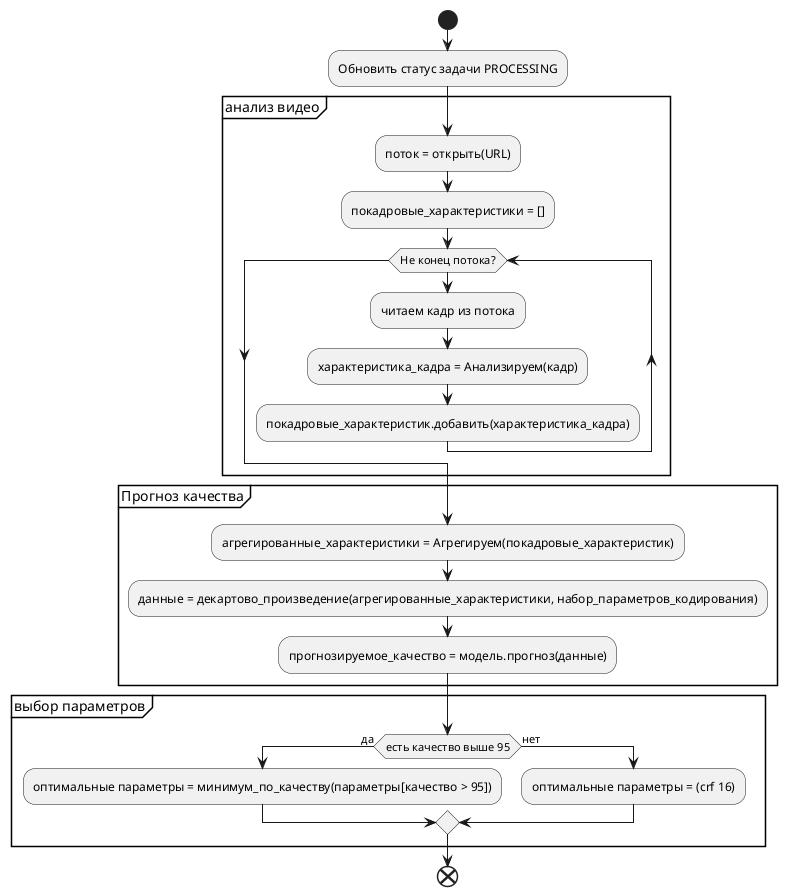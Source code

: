 @startuml
start
:Обновить статус задачи PROCESSING;
group анализ видео
    :поток = открыть(URL);
    :покадровые_характеристики = [];
    while (Не конец потока?)
        :читаем кадр из потока;
        :характеристика_кадра = Анализируем(кадр);
        :покадровые_характеристик.добавить(характеристика_кадра);
    endwhile
end group
group Прогноз качества
    :агрегированные_характеристики = Агрегируем(покадровые_характеристик);
    :данные = декартово_произведение(агрегированные_характеристики, набор_параметров_кодирования);
    :прогнозируемое_качество = модель.прогноз(данные);
end group
group выбор параметров
    if (есть качество выше 95) then (да)
        :оптимальные параметры = минимум_по_качеству(параметры[качество > 95]);
    else (нет)
        :оптимальные параметры = (crf 16);
    endif
end group
end
@enduml
